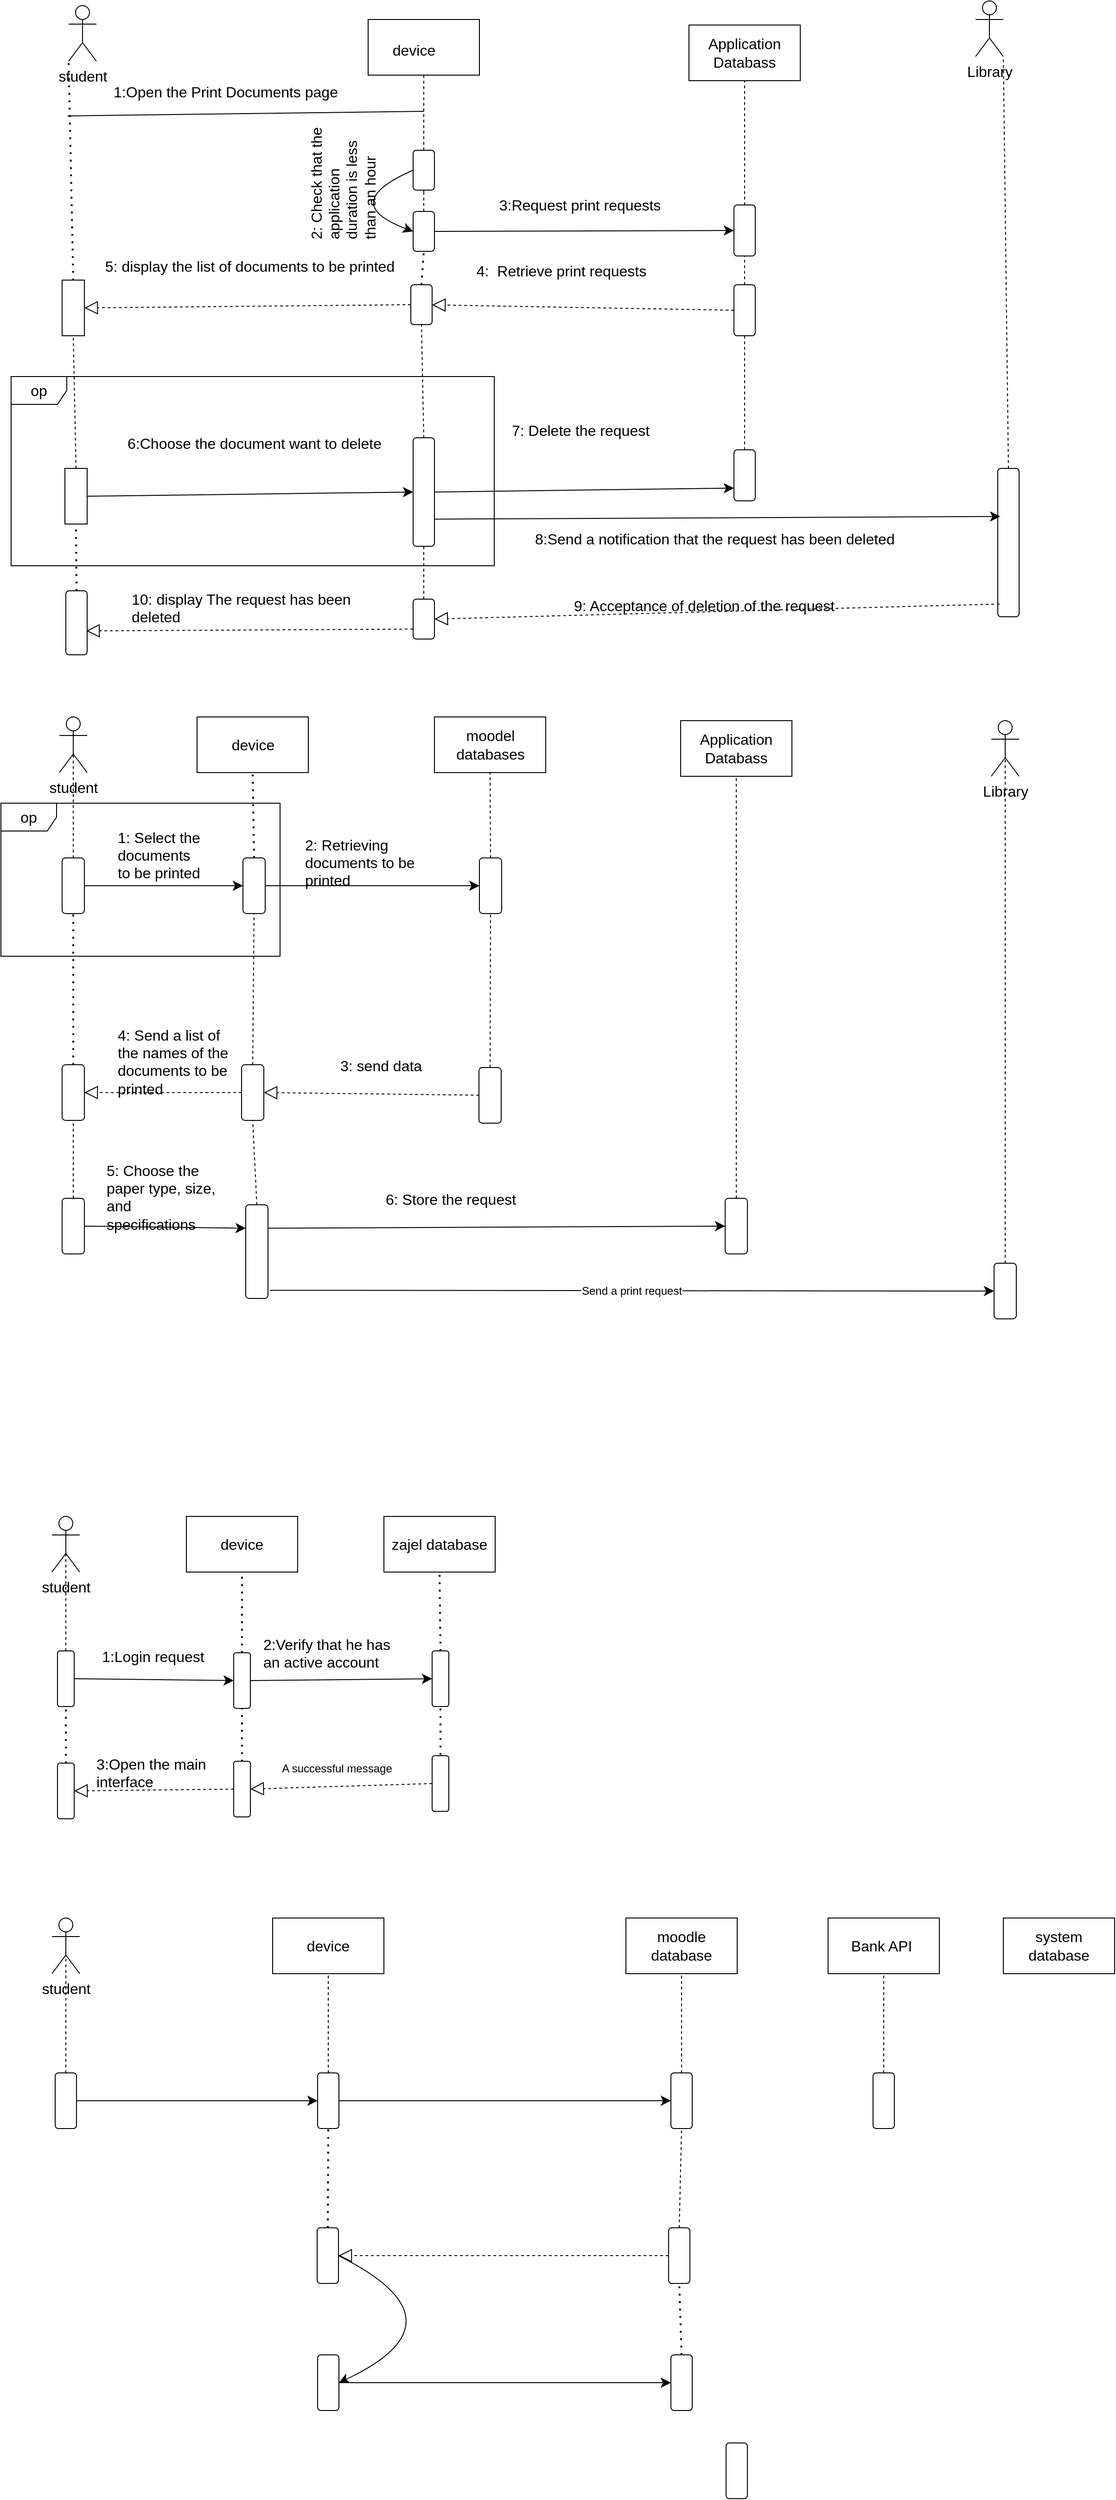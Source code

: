 <mxfile version="21.3.0" type="github">
  <diagram name="Page-1" id="_14LEz57tPDZyepLyran">
    <mxGraphModel dx="1800" dy="849" grid="0" gridSize="10" guides="1" tooltips="1" connect="1" arrows="1" fold="1" page="0" pageScale="1" pageWidth="827" pageHeight="1169" math="0" shadow="0">
      <root>
        <mxCell id="0" />
        <mxCell id="1" parent="0" />
        <mxCell id="Fv8zS5hwz5xopzhGxC3f-1" value="student" style="shape=umlActor;verticalLabelPosition=bottom;verticalAlign=top;html=1;outlineConnect=0;fontSize=16;" parent="1" vertex="1">
          <mxGeometry x="-217" y="24" width="30" height="60" as="geometry" />
        </mxCell>
        <mxCell id="Fv8zS5hwz5xopzhGxC3f-3" value="" style="rounded=0;whiteSpace=wrap;html=1;fontSize=16;" parent="1" vertex="1">
          <mxGeometry x="-224" y="320" width="24" height="60" as="geometry" />
        </mxCell>
        <mxCell id="Fv8zS5hwz5xopzhGxC3f-4" value="" style="endArrow=none;dashed=1;html=1;dashPattern=1 3;strokeWidth=2;rounded=0;fontSize=12;startSize=8;endSize=8;curved=1;exitX=0.5;exitY=0;exitDx=0;exitDy=0;entryX=0;entryY=1;entryDx=0;entryDy=0;entryPerimeter=0;" parent="1" source="Fv8zS5hwz5xopzhGxC3f-3" target="Fv8zS5hwz5xopzhGxC3f-1" edge="1">
          <mxGeometry width="50" height="50" relative="1" as="geometry">
            <mxPoint x="-297" y="158" as="sourcePoint" />
            <mxPoint x="-247" y="108" as="targetPoint" />
          </mxGeometry>
        </mxCell>
        <mxCell id="Fv8zS5hwz5xopzhGxC3f-5" value="" style="endArrow=none;html=1;rounded=0;fontSize=12;startSize=8;endSize=8;curved=1;" parent="1" edge="1">
          <mxGeometry width="50" height="50" relative="1" as="geometry">
            <mxPoint x="-218" y="143" as="sourcePoint" />
            <mxPoint x="166" y="138" as="targetPoint" />
          </mxGeometry>
        </mxCell>
        <mxCell id="Fv8zS5hwz5xopzhGxC3f-6" value="" style="rounded=0;whiteSpace=wrap;html=1;fontSize=16;" parent="1" vertex="1">
          <mxGeometry x="106" y="39" width="120" height="60" as="geometry" />
        </mxCell>
        <mxCell id="Fv8zS5hwz5xopzhGxC3f-7" value="device" style="text;html=1;align=center;verticalAlign=middle;resizable=0;points=[];autosize=1;strokeColor=none;fillColor=none;fontSize=16;" parent="1" vertex="1">
          <mxGeometry x="123" y="56" width="64" height="31" as="geometry" />
        </mxCell>
        <mxCell id="Fv8zS5hwz5xopzhGxC3f-8" value="1:Open the Print Documents page" style="text;html=1;align=center;verticalAlign=middle;resizable=0;points=[];autosize=1;strokeColor=none;fillColor=none;fontSize=16;" parent="1" vertex="1">
          <mxGeometry x="-178" y="101" width="260" height="31" as="geometry" />
        </mxCell>
        <mxCell id="Fv8zS5hwz5xopzhGxC3f-9" value="" style="endArrow=none;dashed=1;html=1;rounded=0;fontSize=12;startSize=8;endSize=8;curved=1;entryX=0.5;entryY=1;entryDx=0;entryDy=0;exitX=0.5;exitY=0;exitDx=0;exitDy=0;" parent="1" source="Fv8zS5hwz5xopzhGxC3f-31" target="Fv8zS5hwz5xopzhGxC3f-6" edge="1">
          <mxGeometry width="50" height="50" relative="1" as="geometry">
            <mxPoint x="166" y="225" as="sourcePoint" />
            <mxPoint x="168" y="220" as="targetPoint" />
          </mxGeometry>
        </mxCell>
        <mxCell id="Fv8zS5hwz5xopzhGxC3f-10" value="Application Databass" style="rounded=0;whiteSpace=wrap;html=1;fontSize=16;" parent="1" vertex="1">
          <mxGeometry x="452" y="45" width="120" height="60" as="geometry" />
        </mxCell>
        <mxCell id="Fv8zS5hwz5xopzhGxC3f-18" value="" style="endArrow=none;dashed=1;html=1;rounded=0;fontSize=12;startSize=8;endSize=8;curved=1;entryX=0.5;entryY=1;entryDx=0;entryDy=0;exitX=0.5;exitY=0;exitDx=0;exitDy=0;" parent="1" source="Fv8zS5hwz5xopzhGxC3f-19" target="Fv8zS5hwz5xopzhGxC3f-10" edge="1">
          <mxGeometry width="50" height="50" relative="1" as="geometry">
            <mxPoint x="508" y="233" as="sourcePoint" />
            <mxPoint x="503" y="217" as="targetPoint" />
          </mxGeometry>
        </mxCell>
        <mxCell id="Fv8zS5hwz5xopzhGxC3f-19" value="" style="rounded=1;whiteSpace=wrap;html=1;fontSize=16;" parent="1" vertex="1">
          <mxGeometry x="500.5" y="239" width="23" height="55" as="geometry" />
        </mxCell>
        <mxCell id="Fv8zS5hwz5xopzhGxC3f-20" value="" style="endArrow=classic;html=1;rounded=0;fontSize=12;startSize=8;endSize=8;curved=1;entryX=0;entryY=0.5;entryDx=0;entryDy=0;exitX=1;exitY=0.5;exitDx=0;exitDy=0;" parent="1" source="Fv8zS5hwz5xopzhGxC3f-49" target="Fv8zS5hwz5xopzhGxC3f-19" edge="1">
          <mxGeometry width="50" height="50" relative="1" as="geometry">
            <mxPoint x="177.5" y="246.5" as="sourcePoint" />
            <mxPoint x="484" y="258" as="targetPoint" />
          </mxGeometry>
        </mxCell>
        <mxCell id="Fv8zS5hwz5xopzhGxC3f-17" value="3:Request print requests" style="text;html=1;align=center;verticalAlign=middle;resizable=0;points=[];autosize=1;strokeColor=none;fillColor=none;fontSize=16;rotation=0;" parent="1" vertex="1">
          <mxGeometry x="238" y="223" width="192" height="31" as="geometry" />
        </mxCell>
        <mxCell id="Fv8zS5hwz5xopzhGxC3f-30" value="" style="endArrow=none;dashed=1;html=1;dashPattern=1 3;strokeWidth=2;rounded=0;fontSize=12;startSize=8;endSize=8;curved=1;exitX=0.5;exitY=0;exitDx=0;exitDy=0;entryX=0.5;entryY=1;entryDx=0;entryDy=0;" parent="1" source="Fv8zS5hwz5xopzhGxC3f-32" target="Fv8zS5hwz5xopzhGxC3f-49" edge="1">
          <mxGeometry width="50" height="50" relative="1" as="geometry">
            <mxPoint x="166" y="298" as="sourcePoint" />
            <mxPoint x="166" y="277" as="targetPoint" />
          </mxGeometry>
        </mxCell>
        <mxCell id="Fv8zS5hwz5xopzhGxC3f-32" value="" style="rounded=1;whiteSpace=wrap;html=1;fontSize=16;" parent="1" vertex="1">
          <mxGeometry x="152" y="325" width="23" height="43" as="geometry" />
        </mxCell>
        <mxCell id="Fv8zS5hwz5xopzhGxC3f-34" value="" style="endArrow=block;dashed=1;endFill=0;endSize=12;html=1;rounded=0;fontSize=12;curved=1;exitX=0;exitY=0.5;exitDx=0;exitDy=0;entryX=1;entryY=0.5;entryDx=0;entryDy=0;" parent="1" source="Fv8zS5hwz5xopzhGxC3f-32" target="Fv8zS5hwz5xopzhGxC3f-3" edge="1">
          <mxGeometry width="160" relative="1" as="geometry">
            <mxPoint x="152" y="338" as="sourcePoint" />
            <mxPoint x="51" y="359" as="targetPoint" />
          </mxGeometry>
        </mxCell>
        <mxCell id="Fv8zS5hwz5xopzhGxC3f-35" value="4:&amp;nbsp; Retrieve print requests" style="text;html=1;align=center;verticalAlign=middle;resizable=0;points=[];autosize=1;strokeColor=none;fillColor=none;fontSize=16;" parent="1" vertex="1">
          <mxGeometry x="213" y="294" width="201" height="31" as="geometry" />
        </mxCell>
        <mxCell id="Fv8zS5hwz5xopzhGxC3f-36" value="5: display the list of documents to be printed" style="text;html=1;align=center;verticalAlign=middle;resizable=0;points=[];autosize=1;strokeColor=none;fillColor=none;fontSize=16;" parent="1" vertex="1">
          <mxGeometry x="-187" y="289" width="330" height="31" as="geometry" />
        </mxCell>
        <mxCell id="Fv8zS5hwz5xopzhGxC3f-37" value="" style="endArrow=none;dashed=1;html=1;rounded=0;fontSize=12;startSize=8;endSize=8;curved=1;entryX=0.5;entryY=1;entryDx=0;entryDy=0;exitX=0.5;exitY=0;exitDx=0;exitDy=0;" parent="1" source="Fv8zS5hwz5xopzhGxC3f-39" target="Fv8zS5hwz5xopzhGxC3f-3" edge="1">
          <mxGeometry width="50" height="50" relative="1" as="geometry">
            <mxPoint x="-214" y="404" as="sourcePoint" />
            <mxPoint x="-258" y="461" as="targetPoint" />
          </mxGeometry>
        </mxCell>
        <mxCell id="Fv8zS5hwz5xopzhGxC3f-39" value="" style="rounded=0;whiteSpace=wrap;html=1;fontSize=16;" parent="1" vertex="1">
          <mxGeometry x="-221" y="523" width="24" height="60" as="geometry" />
        </mxCell>
        <mxCell id="Fv8zS5hwz5xopzhGxC3f-40" value="" style="endArrow=classic;html=1;rounded=0;fontSize=12;startSize=8;endSize=8;curved=1;exitX=1;exitY=0.5;exitDx=0;exitDy=0;entryX=0;entryY=0.5;entryDx=0;entryDy=0;" parent="1" source="Fv8zS5hwz5xopzhGxC3f-39" target="Fv8zS5hwz5xopzhGxC3f-42" edge="1">
          <mxGeometry width="50" height="50" relative="1" as="geometry">
            <mxPoint x="-66" y="475" as="sourcePoint" />
            <mxPoint x="132" y="434" as="targetPoint" />
          </mxGeometry>
        </mxCell>
        <mxCell id="Fv8zS5hwz5xopzhGxC3f-41" value="" style="endArrow=none;dashed=1;html=1;rounded=0;fontSize=12;startSize=8;endSize=8;curved=1;entryX=0.5;entryY=1;entryDx=0;entryDy=0;exitX=0.5;exitY=0;exitDx=0;exitDy=0;" parent="1" source="Fv8zS5hwz5xopzhGxC3f-42" target="Fv8zS5hwz5xopzhGxC3f-32" edge="1">
          <mxGeometry width="50" height="50" relative="1" as="geometry">
            <mxPoint x="166" y="398" as="sourcePoint" />
            <mxPoint x="243" y="439" as="targetPoint" />
          </mxGeometry>
        </mxCell>
        <mxCell id="Fv8zS5hwz5xopzhGxC3f-42" value="" style="rounded=1;whiteSpace=wrap;html=1;fontSize=16;" parent="1" vertex="1">
          <mxGeometry x="154.5" y="490" width="23" height="117" as="geometry" />
        </mxCell>
        <mxCell id="Fv8zS5hwz5xopzhGxC3f-46" value="6:Choose the document want to delete" style="text;html=1;align=center;verticalAlign=middle;resizable=0;points=[];autosize=1;strokeColor=none;fillColor=none;fontSize=16;" parent="1" vertex="1">
          <mxGeometry x="-163" y="480" width="292" height="31" as="geometry" />
        </mxCell>
        <mxCell id="Fv8zS5hwz5xopzhGxC3f-48" value="" style="endArrow=none;dashed=1;html=1;rounded=0;fontSize=12;startSize=8;endSize=8;curved=1;entryX=0.5;entryY=1;entryDx=0;entryDy=0;exitX=0.5;exitY=0;exitDx=0;exitDy=0;" parent="1" target="Fv8zS5hwz5xopzhGxC3f-31" edge="1">
          <mxGeometry width="50" height="50" relative="1" as="geometry">
            <mxPoint x="166" y="225" as="sourcePoint" />
            <mxPoint x="166" y="161" as="targetPoint" />
          </mxGeometry>
        </mxCell>
        <mxCell id="Fv8zS5hwz5xopzhGxC3f-51" style="edgeStyle=none;curved=1;rounded=0;orthogonalLoop=1;jettySize=auto;html=1;exitX=0;exitY=0.5;exitDx=0;exitDy=0;entryX=0;entryY=0.5;entryDx=0;entryDy=0;fontSize=12;startSize=8;endSize=8;" parent="1" source="Fv8zS5hwz5xopzhGxC3f-31" target="Fv8zS5hwz5xopzhGxC3f-49" edge="1">
          <mxGeometry relative="1" as="geometry">
            <Array as="points">
              <mxPoint x="73" y="237" />
            </Array>
          </mxGeometry>
        </mxCell>
        <mxCell id="Fv8zS5hwz5xopzhGxC3f-31" value="" style="rounded=1;whiteSpace=wrap;html=1;fontSize=16;" parent="1" vertex="1">
          <mxGeometry x="154.5" y="180" width="23" height="43" as="geometry" />
        </mxCell>
        <mxCell id="Fv8zS5hwz5xopzhGxC3f-49" value="" style="rounded=1;whiteSpace=wrap;html=1;fontSize=16;" parent="1" vertex="1">
          <mxGeometry x="154.5" y="246" width="23" height="43" as="geometry" />
        </mxCell>
        <mxCell id="Fv8zS5hwz5xopzhGxC3f-52" value="2: Check that the application duration is less than an hour" style="text;whiteSpace=wrap;html=1;fontSize=16;rotation=-90;" parent="1" vertex="1">
          <mxGeometry x="-15" y="189" width="138" height="41" as="geometry" />
        </mxCell>
        <mxCell id="Fv8zS5hwz5xopzhGxC3f-53" value="" style="rounded=1;whiteSpace=wrap;html=1;fontSize=16;" parent="1" vertex="1">
          <mxGeometry x="500.5" y="325" width="23" height="55" as="geometry" />
        </mxCell>
        <mxCell id="Fv8zS5hwz5xopzhGxC3f-54" value="" style="endArrow=none;dashed=1;html=1;rounded=0;fontSize=12;startSize=8;endSize=8;curved=1;entryX=0.5;entryY=1;entryDx=0;entryDy=0;exitX=0.5;exitY=0;exitDx=0;exitDy=0;" parent="1" source="Fv8zS5hwz5xopzhGxC3f-53" target="Fv8zS5hwz5xopzhGxC3f-19" edge="1">
          <mxGeometry width="50" height="50" relative="1" as="geometry">
            <mxPoint x="295" y="535" as="sourcePoint" />
            <mxPoint x="345" y="485" as="targetPoint" />
          </mxGeometry>
        </mxCell>
        <mxCell id="Fv8zS5hwz5xopzhGxC3f-55" value="" style="endArrow=none;dashed=1;html=1;rounded=0;fontSize=12;startSize=8;endSize=8;curved=1;exitX=0.5;exitY=0;exitDx=0;exitDy=0;entryX=0.5;entryY=1;entryDx=0;entryDy=0;" parent="1" source="Fv8zS5hwz5xopzhGxC3f-49" target="Fv8zS5hwz5xopzhGxC3f-31" edge="1">
          <mxGeometry width="50" height="50" relative="1" as="geometry">
            <mxPoint x="522" y="249" as="sourcePoint" />
            <mxPoint x="168" y="226" as="targetPoint" />
          </mxGeometry>
        </mxCell>
        <mxCell id="Fv8zS5hwz5xopzhGxC3f-57" value="" style="endArrow=block;dashed=1;endFill=0;endSize=12;html=1;rounded=0;fontSize=12;curved=1;exitX=0;exitY=0.5;exitDx=0;exitDy=0;" parent="1" source="Fv8zS5hwz5xopzhGxC3f-53" target="Fv8zS5hwz5xopzhGxC3f-32" edge="1">
          <mxGeometry width="160" relative="1" as="geometry">
            <mxPoint x="278" y="364" as="sourcePoint" />
            <mxPoint x="438" y="364" as="targetPoint" />
          </mxGeometry>
        </mxCell>
        <mxCell id="Fv8zS5hwz5xopzhGxC3f-58" value="" style="endArrow=none;dashed=1;html=1;rounded=0;fontSize=12;startSize=8;endSize=8;curved=1;entryX=0.5;entryY=1;entryDx=0;entryDy=0;exitX=0.5;exitY=0;exitDx=0;exitDy=0;" parent="1" source="Fv8zS5hwz5xopzhGxC3f-59" target="Fv8zS5hwz5xopzhGxC3f-53" edge="1">
          <mxGeometry width="50" height="50" relative="1" as="geometry">
            <mxPoint x="508" y="466" as="sourcePoint" />
            <mxPoint x="465" y="465" as="targetPoint" />
          </mxGeometry>
        </mxCell>
        <mxCell id="Fv8zS5hwz5xopzhGxC3f-59" value="" style="rounded=1;whiteSpace=wrap;html=1;fontSize=16;" parent="1" vertex="1">
          <mxGeometry x="500.5" y="503" width="23" height="55" as="geometry" />
        </mxCell>
        <mxCell id="Fv8zS5hwz5xopzhGxC3f-60" value="" style="endArrow=classic;html=1;rounded=0;fontSize=12;startSize=8;endSize=8;curved=1;exitX=1;exitY=0.5;exitDx=0;exitDy=0;entryX=0;entryY=0.75;entryDx=0;entryDy=0;" parent="1" source="Fv8zS5hwz5xopzhGxC3f-42" target="Fv8zS5hwz5xopzhGxC3f-59" edge="1">
          <mxGeometry width="50" height="50" relative="1" as="geometry">
            <mxPoint x="280" y="578" as="sourcePoint" />
            <mxPoint x="330" y="528" as="targetPoint" />
          </mxGeometry>
        </mxCell>
        <mxCell id="Fv8zS5hwz5xopzhGxC3f-61" value="7: Delete the request" style="text;whiteSpace=wrap;html=1;fontSize=16;" parent="1" vertex="1">
          <mxGeometry x="259.003" y="466.0" width="159" height="41" as="geometry" />
        </mxCell>
        <mxCell id="Fv8zS5hwz5xopzhGxC3f-63" value="" style="endArrow=none;dashed=1;html=1;rounded=0;fontSize=12;startSize=8;endSize=8;curved=1;entryX=1;entryY=1;entryDx=0;entryDy=0;exitX=0.5;exitY=0;exitDx=0;exitDy=0;entryPerimeter=0;" parent="1" source="Fv8zS5hwz5xopzhGxC3f-64" target="Fv8zS5hwz5xopzhGxC3f-78" edge="1">
          <mxGeometry width="50" height="50" relative="1" as="geometry">
            <mxPoint x="782" y="409" as="sourcePoint" />
            <mxPoint x="782" y="105" as="targetPoint" />
          </mxGeometry>
        </mxCell>
        <mxCell id="Fv8zS5hwz5xopzhGxC3f-64" value="" style="rounded=1;whiteSpace=wrap;html=1;fontSize=16;" parent="1" vertex="1">
          <mxGeometry x="785" y="523" width="23" height="160" as="geometry" />
        </mxCell>
        <mxCell id="Fv8zS5hwz5xopzhGxC3f-66" value="" style="endArrow=classic;html=1;rounded=0;fontSize=12;startSize=8;endSize=8;curved=1;exitX=1;exitY=0.75;exitDx=0;exitDy=0;entryX=0.116;entryY=0.324;entryDx=0;entryDy=0;entryPerimeter=0;" parent="1" source="Fv8zS5hwz5xopzhGxC3f-42" target="Fv8zS5hwz5xopzhGxC3f-64" edge="1">
          <mxGeometry width="50" height="50" relative="1" as="geometry">
            <mxPoint x="213" y="601" as="sourcePoint" />
            <mxPoint x="743" y="564" as="targetPoint" />
          </mxGeometry>
        </mxCell>
        <mxCell id="Fv8zS5hwz5xopzhGxC3f-68" value="8:Send a notification that the request has been deleted" style="text;whiteSpace=wrap;html=1;fontSize=16;" parent="1" vertex="1">
          <mxGeometry x="284.003" y="582.997" width="403" height="41" as="geometry" />
        </mxCell>
        <mxCell id="Fv8zS5hwz5xopzhGxC3f-69" value="" style="endArrow=none;dashed=1;html=1;rounded=0;fontSize=12;startSize=8;endSize=8;curved=1;entryX=0.5;entryY=1;entryDx=0;entryDy=0;exitX=0.5;exitY=0;exitDx=0;exitDy=0;" parent="1" source="Fv8zS5hwz5xopzhGxC3f-70" target="Fv8zS5hwz5xopzhGxC3f-42" edge="1">
          <mxGeometry width="50" height="50" relative="1" as="geometry">
            <mxPoint x="162" y="667" as="sourcePoint" />
            <mxPoint x="160" y="689" as="targetPoint" />
          </mxGeometry>
        </mxCell>
        <mxCell id="Fv8zS5hwz5xopzhGxC3f-70" value="" style="rounded=1;whiteSpace=wrap;html=1;fontSize=16;" parent="1" vertex="1">
          <mxGeometry x="154.5" y="664" width="23" height="43" as="geometry" />
        </mxCell>
        <mxCell id="Fv8zS5hwz5xopzhGxC3f-71" value="" style="endArrow=block;dashed=1;endFill=0;endSize=12;html=1;rounded=0;fontSize=12;curved=1;exitX=0.087;exitY=0.914;exitDx=0;exitDy=0;entryX=1;entryY=0.5;entryDx=0;entryDy=0;exitPerimeter=0;" parent="1" source="Fv8zS5hwz5xopzhGxC3f-64" target="Fv8zS5hwz5xopzhGxC3f-70" edge="1">
          <mxGeometry width="160" relative="1" as="geometry">
            <mxPoint x="585" y="670" as="sourcePoint" />
            <mxPoint x="259" y="664" as="targetPoint" />
          </mxGeometry>
        </mxCell>
        <mxCell id="Fv8zS5hwz5xopzhGxC3f-72" value="9: Acceptance of deletion of the request" style="text;whiteSpace=wrap;html=1;fontSize=16;" parent="1" vertex="1">
          <mxGeometry x="326.0" y="655.0" width="292" height="41" as="geometry" />
        </mxCell>
        <mxCell id="Fv8zS5hwz5xopzhGxC3f-73" value="" style="endArrow=none;dashed=1;html=1;dashPattern=1 3;strokeWidth=2;rounded=0;fontSize=12;startSize=8;endSize=8;curved=1;entryX=0.5;entryY=1;entryDx=0;entryDy=0;exitX=0.5;exitY=0;exitDx=0;exitDy=0;" parent="1" source="Fv8zS5hwz5xopzhGxC3f-74" target="Fv8zS5hwz5xopzhGxC3f-39" edge="1">
          <mxGeometry width="50" height="50" relative="1" as="geometry">
            <mxPoint x="-209" y="645" as="sourcePoint" />
            <mxPoint x="-261" y="652" as="targetPoint" />
          </mxGeometry>
        </mxCell>
        <mxCell id="Fv8zS5hwz5xopzhGxC3f-74" value="" style="rounded=1;whiteSpace=wrap;html=1;fontSize=16;" parent="1" vertex="1">
          <mxGeometry x="-220" y="655" width="23" height="69" as="geometry" />
        </mxCell>
        <mxCell id="Fv8zS5hwz5xopzhGxC3f-75" value="" style="endArrow=block;dashed=1;endFill=0;endSize=12;html=1;rounded=0;fontSize=12;curved=1;exitX=0;exitY=0.75;exitDx=0;exitDy=0;entryX=0.957;entryY=0.627;entryDx=0;entryDy=0;entryPerimeter=0;" parent="1" source="Fv8zS5hwz5xopzhGxC3f-70" target="Fv8zS5hwz5xopzhGxC3f-74" edge="1">
          <mxGeometry width="160" relative="1" as="geometry">
            <mxPoint x="477" y="792" as="sourcePoint" />
            <mxPoint x="-115" y="800" as="targetPoint" />
          </mxGeometry>
        </mxCell>
        <mxCell id="Fv8zS5hwz5xopzhGxC3f-76" value="10: display The request has been deleted" style="text;whiteSpace=wrap;html=1;fontSize=16;" parent="1" vertex="1">
          <mxGeometry x="-151.0" y="648.0" width="285" height="41" as="geometry" />
        </mxCell>
        <mxCell id="Fv8zS5hwz5xopzhGxC3f-77" value="op" style="shape=umlFrame;whiteSpace=wrap;html=1;pointerEvents=0;fontSize=16;" parent="1" vertex="1">
          <mxGeometry x="-279" y="424" width="521" height="204" as="geometry" />
        </mxCell>
        <mxCell id="Fv8zS5hwz5xopzhGxC3f-78" value="Library" style="shape=umlActor;verticalLabelPosition=bottom;verticalAlign=top;html=1;outlineConnect=0;fontSize=16;" parent="1" vertex="1">
          <mxGeometry x="761" y="19" width="30" height="60" as="geometry" />
        </mxCell>
        <mxCell id="Fv8zS5hwz5xopzhGxC3f-81" value="student" style="shape=umlActor;verticalLabelPosition=bottom;verticalAlign=top;html=1;outlineConnect=0;fontSize=16;" parent="1" vertex="1">
          <mxGeometry x="-227" y="791" width="30" height="60" as="geometry" />
        </mxCell>
        <mxCell id="Fv8zS5hwz5xopzhGxC3f-82" value="device" style="rounded=0;whiteSpace=wrap;html=1;fontSize=16;" parent="1" vertex="1">
          <mxGeometry x="-78.5" y="791" width="120" height="60" as="geometry" />
        </mxCell>
        <mxCell id="Fv8zS5hwz5xopzhGxC3f-83" value="" style="endArrow=none;dashed=1;html=1;rounded=0;fontSize=12;startSize=8;endSize=8;curved=1;entryX=0.5;entryY=0.5;entryDx=0;entryDy=0;entryPerimeter=0;exitX=0.5;exitY=0;exitDx=0;exitDy=0;" parent="1" source="Fv8zS5hwz5xopzhGxC3f-84" target="Fv8zS5hwz5xopzhGxC3f-81" edge="1">
          <mxGeometry width="50" height="50" relative="1" as="geometry">
            <mxPoint x="-212" y="950" as="sourcePoint" />
            <mxPoint x="-165" y="941" as="targetPoint" />
          </mxGeometry>
        </mxCell>
        <mxCell id="Fv8zS5hwz5xopzhGxC3f-88" style="edgeStyle=none;curved=1;rounded=0;orthogonalLoop=1;jettySize=auto;html=1;exitX=1;exitY=0.5;exitDx=0;exitDy=0;fontSize=12;startSize=8;endSize=8;" parent="1" source="Fv8zS5hwz5xopzhGxC3f-84" target="Fv8zS5hwz5xopzhGxC3f-86" edge="1">
          <mxGeometry relative="1" as="geometry" />
        </mxCell>
        <mxCell id="Fv8zS5hwz5xopzhGxC3f-84" value="" style="rounded=1;whiteSpace=wrap;html=1;fontSize=16;" parent="1" vertex="1">
          <mxGeometry x="-224" y="943" width="24" height="60" as="geometry" />
        </mxCell>
        <mxCell id="Fv8zS5hwz5xopzhGxC3f-85" value="" style="endArrow=none;dashed=1;html=1;dashPattern=1 3;strokeWidth=2;rounded=0;fontSize=12;startSize=8;endSize=8;curved=1;entryX=0.5;entryY=1;entryDx=0;entryDy=0;exitX=0.5;exitY=0;exitDx=0;exitDy=0;" parent="1" source="Fv8zS5hwz5xopzhGxC3f-86" target="Fv8zS5hwz5xopzhGxC3f-82" edge="1">
          <mxGeometry width="50" height="50" relative="1" as="geometry">
            <mxPoint x="-18" y="915" as="sourcePoint" />
            <mxPoint x="24" y="943" as="targetPoint" />
          </mxGeometry>
        </mxCell>
        <mxCell id="Fv8zS5hwz5xopzhGxC3f-93" style="edgeStyle=none;curved=1;rounded=0;orthogonalLoop=1;jettySize=auto;html=1;exitX=1;exitY=0.5;exitDx=0;exitDy=0;entryX=0;entryY=0.5;entryDx=0;entryDy=0;fontSize=12;startSize=8;endSize=8;" parent="1" source="Fv8zS5hwz5xopzhGxC3f-86" target="Fv8zS5hwz5xopzhGxC3f-92" edge="1">
          <mxGeometry relative="1" as="geometry" />
        </mxCell>
        <mxCell id="Fv8zS5hwz5xopzhGxC3f-86" value="" style="rounded=1;whiteSpace=wrap;html=1;fontSize=16;" parent="1" vertex="1">
          <mxGeometry x="-29" y="943" width="24" height="60" as="geometry" />
        </mxCell>
        <mxCell id="Fv8zS5hwz5xopzhGxC3f-89" value="1: Select the documents to be printed" style="text;whiteSpace=wrap;html=1;fontSize=16;" parent="1" vertex="1">
          <mxGeometry x="-166" y="905" width="91" height="41" as="geometry" />
        </mxCell>
        <mxCell id="Fv8zS5hwz5xopzhGxC3f-90" value="moodel databases" style="rounded=0;whiteSpace=wrap;html=1;fontSize=16;" parent="1" vertex="1">
          <mxGeometry x="177.5" y="791" width="120" height="60" as="geometry" />
        </mxCell>
        <mxCell id="Fv8zS5hwz5xopzhGxC3f-91" value="" style="endArrow=none;dashed=1;html=1;rounded=0;fontSize=12;startSize=8;endSize=8;curved=1;entryX=0.5;entryY=1;entryDx=0;entryDy=0;exitX=0.5;exitY=0;exitDx=0;exitDy=0;" parent="1" source="Fv8zS5hwz5xopzhGxC3f-92" target="Fv8zS5hwz5xopzhGxC3f-90" edge="1">
          <mxGeometry width="50" height="50" relative="1" as="geometry">
            <mxPoint x="233" y="914" as="sourcePoint" />
            <mxPoint x="235" y="927" as="targetPoint" />
          </mxGeometry>
        </mxCell>
        <mxCell id="Fv8zS5hwz5xopzhGxC3f-92" value="" style="rounded=1;whiteSpace=wrap;html=1;fontSize=16;" parent="1" vertex="1">
          <mxGeometry x="226" y="943" width="24" height="60" as="geometry" />
        </mxCell>
        <mxCell id="Fv8zS5hwz5xopzhGxC3f-94" value="2: Retrieving documents to be printed" style="text;whiteSpace=wrap;html=1;fontSize=16;" parent="1" vertex="1">
          <mxGeometry x="36" y="913" width="139" height="41" as="geometry" />
        </mxCell>
        <mxCell id="Fv8zS5hwz5xopzhGxC3f-95" value="" style="endArrow=none;dashed=1;html=1;rounded=0;fontSize=12;startSize=8;endSize=8;curved=1;entryX=0.5;entryY=1;entryDx=0;entryDy=0;exitX=0.5;exitY=0;exitDx=0;exitDy=0;" parent="1" source="Fv8zS5hwz5xopzhGxC3f-98" target="Fv8zS5hwz5xopzhGxC3f-92" edge="1">
          <mxGeometry width="50" height="50" relative="1" as="geometry">
            <mxPoint x="238" y="1058" as="sourcePoint" />
            <mxPoint x="237" y="1062" as="targetPoint" />
          </mxGeometry>
        </mxCell>
        <mxCell id="Fv8zS5hwz5xopzhGxC3f-96" value="" style="rounded=1;whiteSpace=wrap;html=1;fontSize=16;" parent="1" vertex="1">
          <mxGeometry x="-224" y="1166" width="24" height="60" as="geometry" />
        </mxCell>
        <mxCell id="Fv8zS5hwz5xopzhGxC3f-97" value="" style="rounded=1;whiteSpace=wrap;html=1;fontSize=16;" parent="1" vertex="1">
          <mxGeometry x="-30.5" y="1166" width="24" height="60" as="geometry" />
        </mxCell>
        <mxCell id="Fv8zS5hwz5xopzhGxC3f-98" value="" style="rounded=1;whiteSpace=wrap;html=1;fontSize=16;" parent="1" vertex="1">
          <mxGeometry x="225.5" y="1169" width="24" height="60" as="geometry" />
        </mxCell>
        <mxCell id="Fv8zS5hwz5xopzhGxC3f-101" value="" style="endArrow=none;dashed=1;html=1;rounded=0;fontSize=12;startSize=8;endSize=8;curved=1;entryX=0.5;entryY=1;entryDx=0;entryDy=0;exitX=0.5;exitY=0;exitDx=0;exitDy=0;" parent="1" source="Fv8zS5hwz5xopzhGxC3f-97" target="Fv8zS5hwz5xopzhGxC3f-86" edge="1">
          <mxGeometry width="50" height="50" relative="1" as="geometry">
            <mxPoint x="-46" y="1259" as="sourcePoint" />
            <mxPoint x="4" y="1209" as="targetPoint" />
          </mxGeometry>
        </mxCell>
        <mxCell id="Fv8zS5hwz5xopzhGxC3f-102" value="" style="endArrow=none;dashed=1;html=1;dashPattern=1 3;strokeWidth=2;rounded=0;fontSize=12;startSize=8;endSize=8;curved=1;entryX=0.5;entryY=1;entryDx=0;entryDy=0;exitX=0.5;exitY=0;exitDx=0;exitDy=0;" parent="1" source="Fv8zS5hwz5xopzhGxC3f-96" target="Fv8zS5hwz5xopzhGxC3f-84" edge="1">
          <mxGeometry width="50" height="50" relative="1" as="geometry">
            <mxPoint x="-365" y="1261" as="sourcePoint" />
            <mxPoint x="-315" y="1211" as="targetPoint" />
          </mxGeometry>
        </mxCell>
        <mxCell id="Fv8zS5hwz5xopzhGxC3f-103" value="" style="endArrow=block;dashed=1;endFill=0;endSize=12;html=1;rounded=0;fontSize=12;curved=1;entryX=1;entryY=0.5;entryDx=0;entryDy=0;" parent="1" source="Fv8zS5hwz5xopzhGxC3f-98" target="Fv8zS5hwz5xopzhGxC3f-97" edge="1">
          <mxGeometry width="160" relative="1" as="geometry">
            <mxPoint x="73" y="1215" as="sourcePoint" />
            <mxPoint x="233" y="1215" as="targetPoint" />
          </mxGeometry>
        </mxCell>
        <mxCell id="Fv8zS5hwz5xopzhGxC3f-104" value="" style="endArrow=block;dashed=1;endFill=0;endSize=12;html=1;rounded=0;fontSize=12;curved=1;exitX=0;exitY=0.5;exitDx=0;exitDy=0;entryX=1;entryY=0.5;entryDx=0;entryDy=0;" parent="1" source="Fv8zS5hwz5xopzhGxC3f-97" target="Fv8zS5hwz5xopzhGxC3f-96" edge="1">
          <mxGeometry width="160" relative="1" as="geometry">
            <mxPoint x="-117" y="1177" as="sourcePoint" />
            <mxPoint x="43" y="1177" as="targetPoint" />
          </mxGeometry>
        </mxCell>
        <mxCell id="Fv8zS5hwz5xopzhGxC3f-105" value="op" style="shape=umlFrame;whiteSpace=wrap;html=1;pointerEvents=0;fontSize=16;" parent="1" vertex="1">
          <mxGeometry x="-290" y="884" width="301" height="165" as="geometry" />
        </mxCell>
        <mxCell id="Fv8zS5hwz5xopzhGxC3f-106" value="4: Send a list of the names of the documents to be printed" style="text;whiteSpace=wrap;html=1;fontSize=16;" parent="1" vertex="1">
          <mxGeometry x="-166" y="1118" width="122" height="41" as="geometry" />
        </mxCell>
        <mxCell id="Fv8zS5hwz5xopzhGxC3f-107" value="3: send data" style="text;whiteSpace=wrap;html=1;fontSize=16;" parent="1" vertex="1">
          <mxGeometry x="73.999" y="1150.998" width="98" height="41" as="geometry" />
        </mxCell>
        <mxCell id="Fv8zS5hwz5xopzhGxC3f-108" value="" style="endArrow=none;dashed=1;html=1;rounded=0;fontSize=12;startSize=8;endSize=8;curved=1;entryX=0.5;entryY=1;entryDx=0;entryDy=0;exitX=0.5;exitY=0;exitDx=0;exitDy=0;" parent="1" source="Fv8zS5hwz5xopzhGxC3f-114" target="Fv8zS5hwz5xopzhGxC3f-96" edge="1">
          <mxGeometry width="50" height="50" relative="1" as="geometry">
            <mxPoint x="-216" y="1292" as="sourcePoint" />
            <mxPoint x="-215" y="1298" as="targetPoint" />
          </mxGeometry>
        </mxCell>
        <mxCell id="Fv8zS5hwz5xopzhGxC3f-111" value="" style="endArrow=none;dashed=1;html=1;rounded=0;fontSize=12;startSize=8;endSize=8;curved=1;entryX=0.5;entryY=1;entryDx=0;entryDy=0;exitX=0.5;exitY=0;exitDx=0;exitDy=0;" parent="1" source="Fv8zS5hwz5xopzhGxC3f-113" target="Fv8zS5hwz5xopzhGxC3f-97" edge="1">
          <mxGeometry width="50" height="50" relative="1" as="geometry">
            <mxPoint x="7" y="1300" as="sourcePoint" />
            <mxPoint x="11" y="1234" as="targetPoint" />
          </mxGeometry>
        </mxCell>
        <mxCell id="Fv8zS5hwz5xopzhGxC3f-113" value="" style="rounded=1;whiteSpace=wrap;html=1;fontSize=16;" parent="1" vertex="1">
          <mxGeometry x="-26" y="1317" width="24" height="101" as="geometry" />
        </mxCell>
        <mxCell id="Fv8zS5hwz5xopzhGxC3f-114" value="" style="rounded=1;whiteSpace=wrap;html=1;fontSize=16;" parent="1" vertex="1">
          <mxGeometry x="-224" y="1310" width="24" height="60" as="geometry" />
        </mxCell>
        <mxCell id="Fv8zS5hwz5xopzhGxC3f-115" value="" style="endArrow=classic;html=1;rounded=0;fontSize=12;startSize=8;endSize=8;curved=1;exitX=1;exitY=0.5;exitDx=0;exitDy=0;entryX=0;entryY=0.25;entryDx=0;entryDy=0;" parent="1" source="Fv8zS5hwz5xopzhGxC3f-114" target="Fv8zS5hwz5xopzhGxC3f-113" edge="1">
          <mxGeometry width="50" height="50" relative="1" as="geometry">
            <mxPoint x="-182" y="1418" as="sourcePoint" />
            <mxPoint x="-132" y="1368" as="targetPoint" />
          </mxGeometry>
        </mxCell>
        <mxCell id="Fv8zS5hwz5xopzhGxC3f-117" value="5: Choose the paper type, size, and specifications" style="text;whiteSpace=wrap;html=1;fontSize=16;" parent="1" vertex="1">
          <mxGeometry x="-178" y="1264" width="122" height="41" as="geometry" />
        </mxCell>
        <mxCell id="Fv8zS5hwz5xopzhGxC3f-118" value="" style="endArrow=classic;html=1;rounded=0;fontSize=12;startSize=8;endSize=8;curved=1;exitX=1;exitY=0.25;exitDx=0;exitDy=0;entryX=0;entryY=0.5;entryDx=0;entryDy=0;" parent="1" source="Fv8zS5hwz5xopzhGxC3f-113" target="Fv8zS5hwz5xopzhGxC3f-121" edge="1">
          <mxGeometry width="50" height="50" relative="1" as="geometry">
            <mxPoint x="63" y="1466" as="sourcePoint" />
            <mxPoint x="347" y="1356" as="targetPoint" />
          </mxGeometry>
        </mxCell>
        <mxCell id="Fv8zS5hwz5xopzhGxC3f-119" value="Application Databass" style="rounded=0;whiteSpace=wrap;html=1;fontSize=16;" parent="1" vertex="1">
          <mxGeometry x="443" y="795" width="120" height="60" as="geometry" />
        </mxCell>
        <mxCell id="Fv8zS5hwz5xopzhGxC3f-120" value="" style="endArrow=none;dashed=1;html=1;rounded=0;fontSize=12;startSize=8;endSize=8;curved=1;entryX=0.5;entryY=1;entryDx=0;entryDy=0;exitX=0.5;exitY=0;exitDx=0;exitDy=0;" parent="1" source="Fv8zS5hwz5xopzhGxC3f-121" target="Fv8zS5hwz5xopzhGxC3f-119" edge="1">
          <mxGeometry width="50" height="50" relative="1" as="geometry">
            <mxPoint x="503" y="1268" as="sourcePoint" />
            <mxPoint x="431" y="960" as="targetPoint" />
          </mxGeometry>
        </mxCell>
        <mxCell id="Fv8zS5hwz5xopzhGxC3f-121" value="" style="rounded=1;whiteSpace=wrap;html=1;fontSize=16;" parent="1" vertex="1">
          <mxGeometry x="491" y="1310" width="24" height="60" as="geometry" />
        </mxCell>
        <mxCell id="Fv8zS5hwz5xopzhGxC3f-122" value="6: Store the request" style="text;whiteSpace=wrap;html=1;fontSize=16;" parent="1" vertex="1">
          <mxGeometry x="123.005" y="1294.999" width="269" height="41" as="geometry" />
        </mxCell>
        <mxCell id="Fv8zS5hwz5xopzhGxC3f-123" value="Library" style="shape=umlActor;verticalLabelPosition=bottom;verticalAlign=top;html=1;outlineConnect=0;fontSize=16;" parent="1" vertex="1">
          <mxGeometry x="778" y="795" width="30" height="60" as="geometry" />
        </mxCell>
        <mxCell id="Fv8zS5hwz5xopzhGxC3f-124" value="" style="endArrow=none;dashed=1;html=1;rounded=0;fontSize=12;startSize=8;endSize=8;curved=1;entryX=0.5;entryY=0.5;entryDx=0;entryDy=0;entryPerimeter=0;exitX=0.5;exitY=0;exitDx=0;exitDy=0;" parent="1" source="Fv8zS5hwz5xopzhGxC3f-125" target="Fv8zS5hwz5xopzhGxC3f-123" edge="1">
          <mxGeometry width="50" height="50" relative="1" as="geometry">
            <mxPoint x="807" y="1267" as="sourcePoint" />
            <mxPoint x="938" y="1034" as="targetPoint" />
          </mxGeometry>
        </mxCell>
        <mxCell id="Fv8zS5hwz5xopzhGxC3f-125" value="" style="rounded=1;whiteSpace=wrap;html=1;fontSize=16;" parent="1" vertex="1">
          <mxGeometry x="781" y="1380" width="24" height="60" as="geometry" />
        </mxCell>
        <mxCell id="Fv8zS5hwz5xopzhGxC3f-126" value="Send a print request" style="endArrow=classic;html=1;rounded=0;fontSize=12;startSize=8;endSize=8;curved=1;exitX=1.083;exitY=0.913;exitDx=0;exitDy=0;exitPerimeter=0;entryX=0;entryY=0.5;entryDx=0;entryDy=0;" parent="1" source="Fv8zS5hwz5xopzhGxC3f-113" target="Fv8zS5hwz5xopzhGxC3f-125" edge="1">
          <mxGeometry width="50" height="50" relative="1" as="geometry">
            <mxPoint x="9" y="1489" as="sourcePoint" />
            <mxPoint x="59" y="1439" as="targetPoint" />
          </mxGeometry>
        </mxCell>
        <mxCell id="vjZ6BhdM0IFgR95BgRkI-1" value="student" style="shape=umlActor;verticalLabelPosition=bottom;verticalAlign=top;html=1;outlineConnect=0;fontSize=16;" vertex="1" parent="1">
          <mxGeometry x="-235" y="1653" width="30" height="60" as="geometry" />
        </mxCell>
        <mxCell id="vjZ6BhdM0IFgR95BgRkI-2" value="" style="endArrow=none;dashed=1;html=1;rounded=0;fontSize=12;startSize=8;endSize=8;curved=1;entryX=0.5;entryY=0.5;entryDx=0;entryDy=0;entryPerimeter=0;exitX=0.5;exitY=0;exitDx=0;exitDy=0;" edge="1" parent="1" source="vjZ6BhdM0IFgR95BgRkI-3" target="vjZ6BhdM0IFgR95BgRkI-1">
          <mxGeometry width="50" height="50" relative="1" as="geometry">
            <mxPoint x="-225" y="1816" as="sourcePoint" />
            <mxPoint x="-232" y="1821" as="targetPoint" />
          </mxGeometry>
        </mxCell>
        <mxCell id="vjZ6BhdM0IFgR95BgRkI-3" value="" style="rounded=1;whiteSpace=wrap;html=1;fontSize=16;" vertex="1" parent="1">
          <mxGeometry x="-229" y="1798" width="18" height="60" as="geometry" />
        </mxCell>
        <mxCell id="vjZ6BhdM0IFgR95BgRkI-4" value="device" style="rounded=0;whiteSpace=wrap;html=1;fontSize=16;" vertex="1" parent="1">
          <mxGeometry x="-90" y="1653" width="120" height="60" as="geometry" />
        </mxCell>
        <mxCell id="vjZ6BhdM0IFgR95BgRkI-5" value="zajel database" style="rounded=0;whiteSpace=wrap;html=1;fontSize=16;" vertex="1" parent="1">
          <mxGeometry x="123" y="1653" width="120" height="60" as="geometry" />
        </mxCell>
        <mxCell id="vjZ6BhdM0IFgR95BgRkI-7" value="" style="endArrow=none;dashed=1;html=1;dashPattern=1 3;strokeWidth=2;rounded=0;fontSize=12;startSize=8;endSize=8;curved=1;entryX=0.5;entryY=1;entryDx=0;entryDy=0;exitX=0.5;exitY=0;exitDx=0;exitDy=0;" edge="1" parent="1" source="vjZ6BhdM0IFgR95BgRkI-10" target="vjZ6BhdM0IFgR95BgRkI-4">
          <mxGeometry width="50" height="50" relative="1" as="geometry">
            <mxPoint x="-24" y="1794" as="sourcePoint" />
            <mxPoint x="55" y="1774" as="targetPoint" />
          </mxGeometry>
        </mxCell>
        <mxCell id="vjZ6BhdM0IFgR95BgRkI-9" value="" style="rounded=1;whiteSpace=wrap;html=1;fontSize=16;" vertex="1" parent="1">
          <mxGeometry x="175" y="1798" width="18" height="60" as="geometry" />
        </mxCell>
        <mxCell id="vjZ6BhdM0IFgR95BgRkI-10" value="" style="rounded=1;whiteSpace=wrap;html=1;fontSize=16;" vertex="1" parent="1">
          <mxGeometry x="-39" y="1800" width="18" height="60" as="geometry" />
        </mxCell>
        <mxCell id="vjZ6BhdM0IFgR95BgRkI-14" value="" style="endArrow=classic;html=1;rounded=0;fontSize=12;startSize=8;endSize=8;curved=1;exitX=1;exitY=0.5;exitDx=0;exitDy=0;entryX=0;entryY=0.5;entryDx=0;entryDy=0;" edge="1" parent="1" source="vjZ6BhdM0IFgR95BgRkI-3" target="vjZ6BhdM0IFgR95BgRkI-10">
          <mxGeometry width="50" height="50" relative="1" as="geometry">
            <mxPoint x="-205" y="1932" as="sourcePoint" />
            <mxPoint x="-155" y="1882" as="targetPoint" />
          </mxGeometry>
        </mxCell>
        <mxCell id="vjZ6BhdM0IFgR95BgRkI-15" value="1:Login request" style="text;whiteSpace=wrap;html=1;fontSize=16;" vertex="1" parent="1">
          <mxGeometry x="-182.999" y="1787.998" width="125" height="41" as="geometry" />
        </mxCell>
        <mxCell id="vjZ6BhdM0IFgR95BgRkI-16" value="" style="endArrow=classic;html=1;rounded=0;fontSize=12;startSize=8;endSize=8;curved=1;exitX=1;exitY=0.5;exitDx=0;exitDy=0;entryX=0;entryY=0.5;entryDx=0;entryDy=0;" edge="1" parent="1" source="vjZ6BhdM0IFgR95BgRkI-10" target="vjZ6BhdM0IFgR95BgRkI-9">
          <mxGeometry width="50" height="50" relative="1" as="geometry">
            <mxPoint y="1850" as="sourcePoint" />
            <mxPoint x="50" y="1800" as="targetPoint" />
          </mxGeometry>
        </mxCell>
        <mxCell id="vjZ6BhdM0IFgR95BgRkI-17" value="" style="endArrow=none;dashed=1;html=1;dashPattern=1 3;strokeWidth=2;rounded=0;fontSize=12;startSize=8;endSize=8;curved=1;entryX=0.5;entryY=1;entryDx=0;entryDy=0;exitX=0.5;exitY=0;exitDx=0;exitDy=0;" edge="1" parent="1" source="vjZ6BhdM0IFgR95BgRkI-9" target="vjZ6BhdM0IFgR95BgRkI-5">
          <mxGeometry width="50" height="50" relative="1" as="geometry">
            <mxPoint x="90" y="1947" as="sourcePoint" />
            <mxPoint x="140" y="1897" as="targetPoint" />
          </mxGeometry>
        </mxCell>
        <mxCell id="vjZ6BhdM0IFgR95BgRkI-18" value="2:Verify that he has an active account" style="text;whiteSpace=wrap;html=1;fontSize=16;" vertex="1" parent="1">
          <mxGeometry x="-9" y="1775" width="157" height="41" as="geometry" />
        </mxCell>
        <mxCell id="vjZ6BhdM0IFgR95BgRkI-19" value="" style="endArrow=none;dashed=1;html=1;dashPattern=1 3;strokeWidth=2;rounded=0;fontSize=12;startSize=8;endSize=8;curved=1;entryX=0.5;entryY=1;entryDx=0;entryDy=0;" edge="1" parent="1" target="vjZ6BhdM0IFgR95BgRkI-9">
          <mxGeometry width="50" height="50" relative="1" as="geometry">
            <mxPoint x="184" y="1918" as="sourcePoint" />
            <mxPoint x="49" y="1940" as="targetPoint" />
          </mxGeometry>
        </mxCell>
        <mxCell id="vjZ6BhdM0IFgR95BgRkI-20" value="" style="rounded=1;whiteSpace=wrap;html=1;fontSize=16;" vertex="1" parent="1">
          <mxGeometry x="-39" y="1917" width="18" height="60" as="geometry" />
        </mxCell>
        <mxCell id="vjZ6BhdM0IFgR95BgRkI-21" value="" style="rounded=1;whiteSpace=wrap;html=1;fontSize=16;" vertex="1" parent="1">
          <mxGeometry x="175" y="1911" width="18" height="60" as="geometry" />
        </mxCell>
        <mxCell id="vjZ6BhdM0IFgR95BgRkI-22" value="" style="rounded=1;whiteSpace=wrap;html=1;fontSize=16;" vertex="1" parent="1">
          <mxGeometry x="-229" y="1919" width="18" height="60" as="geometry" />
        </mxCell>
        <mxCell id="vjZ6BhdM0IFgR95BgRkI-23" value="" style="endArrow=block;dashed=1;endFill=0;endSize=12;html=1;rounded=0;fontSize=12;curved=1;exitX=0;exitY=0.5;exitDx=0;exitDy=0;entryX=1;entryY=0.5;entryDx=0;entryDy=0;" edge="1" parent="1" source="vjZ6BhdM0IFgR95BgRkI-21" target="vjZ6BhdM0IFgR95BgRkI-20">
          <mxGeometry width="160" relative="1" as="geometry">
            <mxPoint x="-5" y="2046" as="sourcePoint" />
            <mxPoint x="155" y="2046" as="targetPoint" />
          </mxGeometry>
        </mxCell>
        <mxCell id="vjZ6BhdM0IFgR95BgRkI-24" value="" style="endArrow=block;dashed=1;endFill=0;endSize=12;html=1;rounded=0;fontSize=12;curved=1;exitX=0;exitY=0.5;exitDx=0;exitDy=0;entryX=1;entryY=0.5;entryDx=0;entryDy=0;" edge="1" parent="1" source="vjZ6BhdM0IFgR95BgRkI-20" target="vjZ6BhdM0IFgR95BgRkI-22">
          <mxGeometry width="160" relative="1" as="geometry">
            <mxPoint x="-185" y="2119" as="sourcePoint" />
            <mxPoint x="-25" y="2119" as="targetPoint" />
          </mxGeometry>
        </mxCell>
        <mxCell id="vjZ6BhdM0IFgR95BgRkI-25" value="" style="endArrow=none;dashed=1;html=1;dashPattern=1 3;strokeWidth=2;rounded=0;fontSize=12;startSize=8;endSize=8;curved=1;entryX=0.5;entryY=1;entryDx=0;entryDy=0;" edge="1" parent="1" source="vjZ6BhdM0IFgR95BgRkI-20" target="vjZ6BhdM0IFgR95BgRkI-10">
          <mxGeometry width="50" height="50" relative="1" as="geometry">
            <mxPoint x="-137" y="2072" as="sourcePoint" />
            <mxPoint x="-87" y="2022" as="targetPoint" />
          </mxGeometry>
        </mxCell>
        <mxCell id="vjZ6BhdM0IFgR95BgRkI-26" value="A successful message" style="endArrow=none;dashed=1;html=1;dashPattern=1 3;strokeWidth=2;rounded=0;fontSize=12;startSize=8;endSize=8;curved=1;entryX=0.5;entryY=1;entryDx=0;entryDy=0;exitX=0.5;exitY=0;exitDx=0;exitDy=0;" edge="1" parent="1" source="vjZ6BhdM0IFgR95BgRkI-22" target="vjZ6BhdM0IFgR95BgRkI-3">
          <mxGeometry x="-1" y="-292" width="50" height="50" relative="1" as="geometry">
            <mxPoint x="-304" y="2107" as="sourcePoint" />
            <mxPoint x="-254" y="2057" as="targetPoint" />
            <mxPoint y="6" as="offset" />
          </mxGeometry>
        </mxCell>
        <mxCell id="vjZ6BhdM0IFgR95BgRkI-27" value="3:Open the main interface" style="text;whiteSpace=wrap;html=1;fontSize=16;" vertex="1" parent="1">
          <mxGeometry x="-189" y="1904" width="128" height="41" as="geometry" />
        </mxCell>
        <mxCell id="vjZ6BhdM0IFgR95BgRkI-30" value="student" style="shape=umlActor;verticalLabelPosition=bottom;verticalAlign=top;html=1;outlineConnect=0;fontSize=16;" vertex="1" parent="1">
          <mxGeometry x="-235" y="2086" width="30" height="60" as="geometry" />
        </mxCell>
        <mxCell id="vjZ6BhdM0IFgR95BgRkI-31" value="device" style="rounded=0;whiteSpace=wrap;html=1;fontSize=16;" vertex="1" parent="1">
          <mxGeometry x="3" y="2086" width="120" height="60" as="geometry" />
        </mxCell>
        <mxCell id="vjZ6BhdM0IFgR95BgRkI-32" value="moodle database" style="rounded=0;whiteSpace=wrap;html=1;fontSize=16;" vertex="1" parent="1">
          <mxGeometry x="384" y="2086" width="120" height="60" as="geometry" />
        </mxCell>
        <mxCell id="vjZ6BhdM0IFgR95BgRkI-33" value="" style="endArrow=none;dashed=1;html=1;rounded=0;fontSize=12;startSize=8;endSize=8;curved=1;entryX=0.5;entryY=0.5;entryDx=0;entryDy=0;entryPerimeter=0;exitX=0.5;exitY=0;exitDx=0;exitDy=0;" edge="1" parent="1" source="vjZ6BhdM0IFgR95BgRkI-37" target="vjZ6BhdM0IFgR95BgRkI-30">
          <mxGeometry width="50" height="50" relative="1" as="geometry">
            <mxPoint x="-222" y="2242" as="sourcePoint" />
            <mxPoint x="-172" y="2192" as="targetPoint" />
          </mxGeometry>
        </mxCell>
        <mxCell id="vjZ6BhdM0IFgR95BgRkI-48" style="edgeStyle=none;curved=1;rounded=0;orthogonalLoop=1;jettySize=auto;html=1;exitX=1;exitY=0.5;exitDx=0;exitDy=0;entryX=0;entryY=0.5;entryDx=0;entryDy=0;fontSize=12;startSize=8;endSize=8;" edge="1" parent="1" source="vjZ6BhdM0IFgR95BgRkI-37" target="vjZ6BhdM0IFgR95BgRkI-38">
          <mxGeometry relative="1" as="geometry" />
        </mxCell>
        <mxCell id="vjZ6BhdM0IFgR95BgRkI-37" value="" style="rounded=1;whiteSpace=wrap;html=1;fontSize=16;" vertex="1" parent="1">
          <mxGeometry x="-231.5" y="2253" width="23" height="60" as="geometry" />
        </mxCell>
        <mxCell id="vjZ6BhdM0IFgR95BgRkI-49" style="edgeStyle=none;curved=1;rounded=0;orthogonalLoop=1;jettySize=auto;html=1;exitX=1;exitY=0.5;exitDx=0;exitDy=0;entryX=0;entryY=0.5;entryDx=0;entryDy=0;fontSize=12;startSize=8;endSize=8;" edge="1" parent="1" source="vjZ6BhdM0IFgR95BgRkI-38" target="vjZ6BhdM0IFgR95BgRkI-39">
          <mxGeometry relative="1" as="geometry" />
        </mxCell>
        <mxCell id="vjZ6BhdM0IFgR95BgRkI-38" value="" style="rounded=1;whiteSpace=wrap;html=1;fontSize=16;" vertex="1" parent="1">
          <mxGeometry x="51.5" y="2253" width="23" height="60" as="geometry" />
        </mxCell>
        <mxCell id="vjZ6BhdM0IFgR95BgRkI-39" value="" style="rounded=1;whiteSpace=wrap;html=1;fontSize=16;" vertex="1" parent="1">
          <mxGeometry x="432.5" y="2253" width="23" height="60" as="geometry" />
        </mxCell>
        <mxCell id="vjZ6BhdM0IFgR95BgRkI-40" value="" style="rounded=1;whiteSpace=wrap;html=1;fontSize=16;" vertex="1" parent="1">
          <mxGeometry x="650.5" y="2253" width="23" height="60" as="geometry" />
        </mxCell>
        <mxCell id="vjZ6BhdM0IFgR95BgRkI-44" value="" style="endArrow=none;dashed=1;html=1;rounded=0;fontSize=12;startSize=8;endSize=8;curved=1;entryX=0.5;entryY=1;entryDx=0;entryDy=0;exitX=0.5;exitY=0;exitDx=0;exitDy=0;" edge="1" parent="1" source="vjZ6BhdM0IFgR95BgRkI-38" target="vjZ6BhdM0IFgR95BgRkI-31">
          <mxGeometry width="50" height="50" relative="1" as="geometry">
            <mxPoint x="59" y="2230" as="sourcePoint" />
            <mxPoint x="141" y="2323" as="targetPoint" />
          </mxGeometry>
        </mxCell>
        <mxCell id="vjZ6BhdM0IFgR95BgRkI-45" value="" style="endArrow=none;dashed=1;html=1;rounded=0;fontSize=12;startSize=8;endSize=8;curved=1;entryX=0.5;entryY=1;entryDx=0;entryDy=0;exitX=0.5;exitY=0;exitDx=0;exitDy=0;" edge="1" parent="1" source="vjZ6BhdM0IFgR95BgRkI-39" target="vjZ6BhdM0IFgR95BgRkI-32">
          <mxGeometry width="50" height="50" relative="1" as="geometry">
            <mxPoint x="451" y="2208" as="sourcePoint" />
            <mxPoint x="497" y="2288" as="targetPoint" />
          </mxGeometry>
        </mxCell>
        <mxCell id="vjZ6BhdM0IFgR95BgRkI-46" style="edgeStyle=none;curved=1;rounded=0;orthogonalLoop=1;jettySize=auto;html=1;exitX=0;exitY=0.5;exitDx=0;exitDy=0;fontSize=12;startSize=8;endSize=8;" edge="1" parent="1" source="vjZ6BhdM0IFgR95BgRkI-39" target="vjZ6BhdM0IFgR95BgRkI-39">
          <mxGeometry relative="1" as="geometry" />
        </mxCell>
        <mxCell id="vjZ6BhdM0IFgR95BgRkI-51" value="Bank API&amp;nbsp;" style="rounded=0;whiteSpace=wrap;html=1;fontSize=16;" vertex="1" parent="1">
          <mxGeometry x="602" y="2086" width="120" height="60" as="geometry" />
        </mxCell>
        <mxCell id="vjZ6BhdM0IFgR95BgRkI-52" value="" style="endArrow=none;dashed=1;html=1;rounded=0;fontSize=12;startSize=8;endSize=8;curved=1;entryX=0.5;entryY=1;entryDx=0;entryDy=0;exitX=0.5;exitY=0;exitDx=0;exitDy=0;" edge="1" parent="1" source="vjZ6BhdM0IFgR95BgRkI-40" target="vjZ6BhdM0IFgR95BgRkI-51">
          <mxGeometry width="50" height="50" relative="1" as="geometry">
            <mxPoint x="454" y="2263" as="sourcePoint" />
            <mxPoint x="454" y="2156" as="targetPoint" />
          </mxGeometry>
        </mxCell>
        <mxCell id="vjZ6BhdM0IFgR95BgRkI-53" value="system database" style="rounded=0;whiteSpace=wrap;html=1;fontSize=16;" vertex="1" parent="1">
          <mxGeometry x="791" y="2086" width="120" height="60" as="geometry" />
        </mxCell>
        <mxCell id="vjZ6BhdM0IFgR95BgRkI-54" value="" style="endArrow=none;dashed=1;html=1;rounded=0;fontSize=12;startSize=8;endSize=8;curved=1;entryX=0.5;entryY=1;entryDx=0;entryDy=0;exitX=0.5;exitY=0;exitDx=0;exitDy=0;" edge="1" parent="1" source="vjZ6BhdM0IFgR95BgRkI-57" target="vjZ6BhdM0IFgR95BgRkI-39">
          <mxGeometry width="50" height="50" relative="1" as="geometry">
            <mxPoint x="434" y="2388" as="sourcePoint" />
            <mxPoint x="288" y="2406" as="targetPoint" />
          </mxGeometry>
        </mxCell>
        <mxCell id="vjZ6BhdM0IFgR95BgRkI-61" style="edgeStyle=none;curved=1;rounded=0;orthogonalLoop=1;jettySize=auto;html=1;exitX=1;exitY=0.5;exitDx=0;exitDy=0;entryX=1;entryY=0.5;entryDx=0;entryDy=0;fontSize=12;startSize=8;endSize=8;" edge="1" parent="1" source="vjZ6BhdM0IFgR95BgRkI-55" target="vjZ6BhdM0IFgR95BgRkI-60">
          <mxGeometry relative="1" as="geometry">
            <Array as="points">
              <mxPoint x="216" y="2521" />
            </Array>
          </mxGeometry>
        </mxCell>
        <mxCell id="vjZ6BhdM0IFgR95BgRkI-55" value="" style="rounded=1;whiteSpace=wrap;html=1;fontSize=16;" vertex="1" parent="1">
          <mxGeometry x="51" y="2420" width="23" height="60" as="geometry" />
        </mxCell>
        <mxCell id="vjZ6BhdM0IFgR95BgRkI-57" value="" style="rounded=1;whiteSpace=wrap;html=1;fontSize=16;" vertex="1" parent="1">
          <mxGeometry x="430" y="2420" width="23" height="60" as="geometry" />
        </mxCell>
        <mxCell id="vjZ6BhdM0IFgR95BgRkI-58" value="" style="endArrow=none;dashed=1;html=1;dashPattern=1 3;strokeWidth=2;rounded=0;fontSize=12;startSize=8;endSize=8;curved=1;entryX=0.5;entryY=1;entryDx=0;entryDy=0;exitX=0.5;exitY=0;exitDx=0;exitDy=0;" edge="1" parent="1" source="vjZ6BhdM0IFgR95BgRkI-55" target="vjZ6BhdM0IFgR95BgRkI-38">
          <mxGeometry width="50" height="50" relative="1" as="geometry">
            <mxPoint x="-79" y="2445" as="sourcePoint" />
            <mxPoint x="-29" y="2395" as="targetPoint" />
          </mxGeometry>
        </mxCell>
        <mxCell id="vjZ6BhdM0IFgR95BgRkI-59" value="" style="endArrow=block;dashed=1;endFill=0;endSize=12;html=1;rounded=0;fontSize=12;curved=1;exitX=0;exitY=0.5;exitDx=0;exitDy=0;entryX=1;entryY=0.5;entryDx=0;entryDy=0;" edge="1" parent="1" source="vjZ6BhdM0IFgR95BgRkI-57" target="vjZ6BhdM0IFgR95BgRkI-55">
          <mxGeometry width="160" relative="1" as="geometry">
            <mxPoint x="215" y="2538" as="sourcePoint" />
            <mxPoint x="375" y="2538" as="targetPoint" />
          </mxGeometry>
        </mxCell>
        <mxCell id="vjZ6BhdM0IFgR95BgRkI-65" style="edgeStyle=none;curved=1;rounded=0;orthogonalLoop=1;jettySize=auto;html=1;exitX=1;exitY=0.5;exitDx=0;exitDy=0;entryX=0;entryY=0.5;entryDx=0;entryDy=0;fontSize=12;startSize=8;endSize=8;" edge="1" parent="1" source="vjZ6BhdM0IFgR95BgRkI-60" target="vjZ6BhdM0IFgR95BgRkI-64">
          <mxGeometry relative="1" as="geometry" />
        </mxCell>
        <mxCell id="vjZ6BhdM0IFgR95BgRkI-60" value="" style="rounded=1;whiteSpace=wrap;html=1;fontSize=16;" vertex="1" parent="1">
          <mxGeometry x="51.5" y="2557" width="23" height="60" as="geometry" />
        </mxCell>
        <mxCell id="vjZ6BhdM0IFgR95BgRkI-62" value="" style="endArrow=none;dashed=1;html=1;dashPattern=1 3;strokeWidth=2;rounded=0;fontSize=12;startSize=8;endSize=8;curved=1;entryX=0.5;entryY=1;entryDx=0;entryDy=0;exitX=0.5;exitY=0;exitDx=0;exitDy=0;" edge="1" parent="1" source="vjZ6BhdM0IFgR95BgRkI-64" target="vjZ6BhdM0IFgR95BgRkI-57">
          <mxGeometry width="50" height="50" relative="1" as="geometry">
            <mxPoint x="442" y="2532" as="sourcePoint" />
            <mxPoint x="322" y="2617" as="targetPoint" />
          </mxGeometry>
        </mxCell>
        <mxCell id="vjZ6BhdM0IFgR95BgRkI-63" value="" style="rounded=1;whiteSpace=wrap;html=1;fontSize=16;" vertex="1" parent="1">
          <mxGeometry x="492" y="2652" width="23" height="60" as="geometry" />
        </mxCell>
        <mxCell id="vjZ6BhdM0IFgR95BgRkI-64" value="" style="rounded=1;whiteSpace=wrap;html=1;fontSize=16;" vertex="1" parent="1">
          <mxGeometry x="432.5" y="2557" width="23" height="60" as="geometry" />
        </mxCell>
      </root>
    </mxGraphModel>
  </diagram>
</mxfile>
